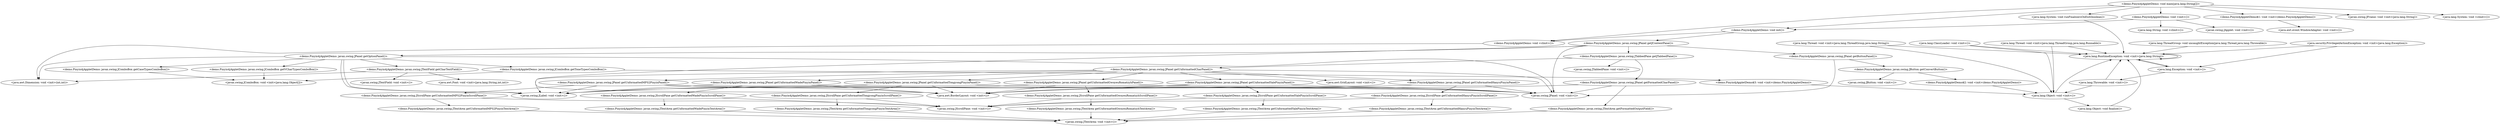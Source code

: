 digraph CallGraph {
"<demo.Pinyin4jAppletDemo: void main(java.lang.String[])>" -> "<demo.Pinyin4jAppletDemo: void <clinit>()>";
"<demo.Pinyin4jAppletDemo: void main(java.lang.String[])>" -> "<demo.Pinyin4jAppletDemo$1: void <init>(demo.Pinyin4jAppletDemo)>";
"<demo.Pinyin4jAppletDemo: void main(java.lang.String[])>" -> "<javax.swing.JFrame: void <init>(java.lang.String)>";
"<demo.Pinyin4jAppletDemo: void main(java.lang.String[])>" -> "<java.lang.System: void runFinalizersOnExit(boolean)>";
"<demo.Pinyin4jAppletDemo: void main(java.lang.String[])>" -> "<demo.Pinyin4jAppletDemo: void <init>()>";
"<demo.Pinyin4jAppletDemo: void main(java.lang.String[])>" -> "<java.lang.System: void <clinit>()>";
"<demo.Pinyin4jAppletDemo: void <clinit>()>" -> "<java.awt.Dimension: void <init>(int,int)>";
"<java.lang.ThreadGroup: void uncaughtException(java.lang.Thread,java.lang.Throwable)>" -> "<java.lang.RuntimeException: void <init>(java.lang.String)>";
"<java.lang.ClassLoader: void <init>()>" -> "<java.lang.Object: void <init>()>";
"<java.lang.ClassLoader: void <init>()>" -> "<java.lang.RuntimeException: void <init>(java.lang.String)>";
"<java.security.PrivilegedActionException: void <init>(java.lang.Exception)>" -> "<java.lang.Exception: void <init>()>";
"<java.security.PrivilegedActionException: void <init>(java.lang.Exception)>" -> "<java.lang.RuntimeException: void <init>(java.lang.String)>";
"<java.lang.Thread: void <init>(java.lang.ThreadGroup,java.lang.Runnable)>" -> "<java.lang.Object: void <init>()>";
"<java.lang.Thread: void <init>(java.lang.ThreadGroup,java.lang.Runnable)>" -> "<java.lang.RuntimeException: void <init>(java.lang.String)>";
"<java.lang.Thread: void <init>(java.lang.ThreadGroup,java.lang.String)>" -> "<java.lang.Object: void <init>()>";
"<java.lang.Thread: void <init>(java.lang.ThreadGroup,java.lang.String)>" -> "<java.lang.RuntimeException: void <init>(java.lang.String)>";
"<demo.Pinyin4jAppletDemo$1: void <init>(demo.Pinyin4jAppletDemo)>" -> "<java.awt.event.WindowAdapter: void <init>()>";
"<java.lang.System: void runFinalizersOnExit(boolean)>" -> "<java.lang.RuntimeException: void <init>(java.lang.String)>";
"<demo.Pinyin4jAppletDemo: void <init>()>" -> "<java.lang.String: void <clinit>()>";
"<demo.Pinyin4jAppletDemo: void <init>()>" -> "<javax.swing.JApplet: void <init>()>";
"<java.lang.RuntimeException: void <init>(java.lang.String)>" -> "<java.lang.Exception: void <init>()>";
"<java.lang.RuntimeException: void <init>(java.lang.String)>" -> "<java.lang.RuntimeException: void <init>(java.lang.String)>";
"<java.lang.Object: void <init>()>" -> "<java.lang.Object: void finalize()>";
"<java.lang.Object: void <init>()>" -> "<java.lang.RuntimeException: void <init>(java.lang.String)>";
"<java.lang.Exception: void <init>()>" -> "<java.lang.Throwable: void <init>()>";
"<java.lang.Exception: void <init>()>" -> "<java.lang.RuntimeException: void <init>(java.lang.String)>";
"<java.lang.Object: void finalize()>" -> "<java.lang.RuntimeException: void <init>(java.lang.String)>";
"<java.lang.Throwable: void <init>()>" -> "<java.lang.Object: void <init>()>";
"<java.lang.Throwable: void <init>()>" -> "<java.lang.RuntimeException: void <init>(java.lang.String)>";
"<demo.Pinyin4jAppletDemo: void main(java.lang.String[])>" -> "<demo.Pinyin4jAppletDemo: void init()>";
"<demo.Pinyin4jAppletDemo: void init()>" -> "<demo.Pinyin4jAppletDemo: void <clinit>()>";
"<demo.Pinyin4jAppletDemo: void init()>" -> "<demo.Pinyin4jAppletDemo: javax.swing.JPanel getJContentPane()>";
"<demo.Pinyin4jAppletDemo: javax.swing.JPanel getJContentPane()>" -> "<javax.swing.JPanel: void <init>()>";
"<demo.Pinyin4jAppletDemo: javax.swing.JPanel getJContentPane()>" -> "<demo.Pinyin4jAppletDemo: javax.swing.JPanel getButtonPanel()>";
"<demo.Pinyin4jAppletDemo: javax.swing.JPanel getJContentPane()>" -> "<demo.Pinyin4jAppletDemo: javax.swing.JPanel getOptionPanel()>";
"<demo.Pinyin4jAppletDemo: javax.swing.JPanel getJContentPane()>" -> "<demo.Pinyin4jAppletDemo: javax.swing.JTabbedPane getJTabbedPane()>";
"<demo.Pinyin4jAppletDemo: javax.swing.JPanel getJContentPane()>" -> "<java.awt.BorderLayout: void <init>()>";
"<demo.Pinyin4jAppletDemo: javax.swing.JPanel getButtonPanel()>" -> "<javax.swing.JPanel: void <init>()>";
"<demo.Pinyin4jAppletDemo: javax.swing.JPanel getButtonPanel()>" -> "<demo.Pinyin4jAppletDemo: javax.swing.JButton getConvertButton()>";
"<demo.Pinyin4jAppletDemo: javax.swing.JPanel getOptionPanel()>" -> "<javax.swing.JLabel: void <init>()>";
"<demo.Pinyin4jAppletDemo: javax.swing.JPanel getOptionPanel()>" -> "<demo.Pinyin4jAppletDemo: javax.swing.JComboBox getCaseTypesComboBox()>";
"<demo.Pinyin4jAppletDemo: javax.swing.JPanel getOptionPanel()>" -> "<demo.Pinyin4jAppletDemo: javax.swing.JComboBox getVCharTypesComboBox()>";
"<demo.Pinyin4jAppletDemo: javax.swing.JPanel getOptionPanel()>" -> "<demo.Pinyin4jAppletDemo: javax.swing.JComboBox getToneTypesComboBox()>";
"<demo.Pinyin4jAppletDemo: javax.swing.JPanel getOptionPanel()>" -> "<demo.Pinyin4jAppletDemo: javax.swing.JTextField getCharTextField()>";
"<demo.Pinyin4jAppletDemo: javax.swing.JPanel getOptionPanel()>" -> "<java.awt.Dimension: void <init>(int,int)>";
"<demo.Pinyin4jAppletDemo: javax.swing.JPanel getOptionPanel()>" -> "<javax.swing.JPanel: void <init>()>";
"<demo.Pinyin4jAppletDemo: javax.swing.JPanel getOptionPanel()>" -> "<javax.swing.JLabel: void <init>()>";
"<demo.Pinyin4jAppletDemo: javax.swing.JTabbedPane getJTabbedPane()>" -> "<javax.swing.JTabbedPane: void <init>()>";
"<demo.Pinyin4jAppletDemo: javax.swing.JTabbedPane getJTabbedPane()>" -> "<demo.Pinyin4jAppletDemo: javax.swing.JPanel getFormattedCharPanel()>";
"<demo.Pinyin4jAppletDemo: javax.swing.JTabbedPane getJTabbedPane()>" -> "<demo.Pinyin4jAppletDemo: javax.swing.JPanel getUnformattedCharPanel()>";
"<demo.Pinyin4jAppletDemo: javax.swing.JButton getConvertButton()>" -> "<javax.swing.JButton: void <init>()>";
"<demo.Pinyin4jAppletDemo: javax.swing.JButton getConvertButton()>" -> "<demo.Pinyin4jAppletDemo$2: void <init>(demo.Pinyin4jAppletDemo)>";
"<demo.Pinyin4jAppletDemo: javax.swing.JComboBox getCaseTypesComboBox()>" -> "<javax.swing.JComboBox: void <init>(java.lang.Object[])>";
"<demo.Pinyin4jAppletDemo: javax.swing.JComboBox getVCharTypesComboBox()>" -> "<javax.swing.JComboBox: void <init>(java.lang.Object[])>";
"<demo.Pinyin4jAppletDemo: javax.swing.JComboBox getToneTypesComboBox()>" -> "<javax.swing.JComboBox: void <init>(java.lang.Object[])>";
"<demo.Pinyin4jAppletDemo: javax.swing.JComboBox getToneTypesComboBox()>" -> "<demo.Pinyin4jAppletDemo$3: void <init>(demo.Pinyin4jAppletDemo)>";
"<demo.Pinyin4jAppletDemo: javax.swing.JTextField getCharTextField()>" -> "<javax.swing.JTextField: void <init>()>";
"<demo.Pinyin4jAppletDemo: javax.swing.JTextField getCharTextField()>" -> "<java.awt.Dimension: void <init>(int,int)>";
"<demo.Pinyin4jAppletDemo: javax.swing.JTextField getCharTextField()>" -> "<java.awt.Font: void <init>(java.lang.String,int,int)>";
"<demo.Pinyin4jAppletDemo: javax.swing.JPanel getFormattedCharPanel()>" -> "<javax.swing.JPanel: void <init>()>";
"<demo.Pinyin4jAppletDemo: javax.swing.JPanel getFormattedCharPanel()>" -> "<demo.Pinyin4jAppletDemo: javax.swing.JTextArea getFormattedOutputField()>";
"<demo.Pinyin4jAppletDemo: javax.swing.JPanel getFormattedCharPanel()>" -> "<java.awt.BorderLayout: void <init>()>";
"<demo.Pinyin4jAppletDemo: javax.swing.JPanel getUnformattedCharPanel()>" -> "<javax.swing.JLabel: void <init>()>";
"<demo.Pinyin4jAppletDemo: javax.swing.JPanel getUnformattedCharPanel()>" -> "<demo.Pinyin4jAppletDemo: javax.swing.JPanel getUnformattedGwoyeuRomatzyhPanel()>";
"<demo.Pinyin4jAppletDemo: javax.swing.JPanel getUnformattedCharPanel()>" -> "<demo.Pinyin4jAppletDemo: javax.swing.JPanel getUnformattedYalePinyinPanel()>";
"<demo.Pinyin4jAppletDemo: javax.swing.JPanel getUnformattedCharPanel()>" -> "<demo.Pinyin4jAppletDemo: javax.swing.JPanel getUnformattedMPS2PinyinPanel()>";
"<demo.Pinyin4jAppletDemo: javax.swing.JPanel getUnformattedCharPanel()>" -> "<demo.Pinyin4jAppletDemo: javax.swing.JPanel getUnformattedWadePinyinPanel()>";
"<demo.Pinyin4jAppletDemo: javax.swing.JPanel getUnformattedCharPanel()>" -> "<demo.Pinyin4jAppletDemo: javax.swing.JPanel getUnformattedTongyongPinyinPanel()>";
"<demo.Pinyin4jAppletDemo: javax.swing.JPanel getUnformattedCharPanel()>" -> "<demo.Pinyin4jAppletDemo: javax.swing.JPanel getUnformattedHanyuPinyinPanel()>";
"<demo.Pinyin4jAppletDemo: javax.swing.JPanel getUnformattedCharPanel()>" -> "<javax.swing.JPanel: void <init>()>";
"<demo.Pinyin4jAppletDemo: javax.swing.JPanel getUnformattedCharPanel()>" -> "<java.awt.GridLayout: void <init>()>";
"<demo.Pinyin4jAppletDemo$2: void <init>(demo.Pinyin4jAppletDemo)>" -> "<java.lang.Object: void <init>()>";
"<demo.Pinyin4jAppletDemo$3: void <init>(demo.Pinyin4jAppletDemo)>" -> "<java.lang.Object: void <init>()>";
"<demo.Pinyin4jAppletDemo: javax.swing.JTextArea getFormattedOutputField()>" -> "<javax.swing.JTextArea: void <init>()>";
"<demo.Pinyin4jAppletDemo: javax.swing.JPanel getUnformattedGwoyeuRomatzyhPanel()>" -> "<javax.swing.JLabel: void <init>()>";
"<demo.Pinyin4jAppletDemo: javax.swing.JPanel getUnformattedGwoyeuRomatzyhPanel()>" -> "<demo.Pinyin4jAppletDemo: javax.swing.JScrollPane getUnformattedGwoyeuRomatzyhScrollPane()>";
"<demo.Pinyin4jAppletDemo: javax.swing.JPanel getUnformattedGwoyeuRomatzyhPanel()>" -> "<java.awt.BorderLayout: void <init>()>";
"<demo.Pinyin4jAppletDemo: javax.swing.JPanel getUnformattedGwoyeuRomatzyhPanel()>" -> "<javax.swing.JPanel: void <init>()>";
"<demo.Pinyin4jAppletDemo: javax.swing.JPanel getUnformattedYalePinyinPanel()>" -> "<javax.swing.JLabel: void <init>()>";
"<demo.Pinyin4jAppletDemo: javax.swing.JPanel getUnformattedYalePinyinPanel()>" -> "<demo.Pinyin4jAppletDemo: javax.swing.JScrollPane getUnformattedYalePinyinScrollPane()>";
"<demo.Pinyin4jAppletDemo: javax.swing.JPanel getUnformattedYalePinyinPanel()>" -> "<java.awt.BorderLayout: void <init>()>";
"<demo.Pinyin4jAppletDemo: javax.swing.JPanel getUnformattedYalePinyinPanel()>" -> "<javax.swing.JPanel: void <init>()>";
"<demo.Pinyin4jAppletDemo: javax.swing.JPanel getUnformattedMPS2PinyinPanel()>" -> "<javax.swing.JLabel: void <init>()>";
"<demo.Pinyin4jAppletDemo: javax.swing.JPanel getUnformattedMPS2PinyinPanel()>" -> "<demo.Pinyin4jAppletDemo: javax.swing.JScrollPane getUnformattedMPS2PinyinScrollPane()>";
"<demo.Pinyin4jAppletDemo: javax.swing.JPanel getUnformattedMPS2PinyinPanel()>" -> "<java.awt.BorderLayout: void <init>()>";
"<demo.Pinyin4jAppletDemo: javax.swing.JPanel getUnformattedMPS2PinyinPanel()>" -> "<javax.swing.JPanel: void <init>()>";
"<demo.Pinyin4jAppletDemo: javax.swing.JPanel getUnformattedWadePinyinPanel()>" -> "<javax.swing.JLabel: void <init>()>";
"<demo.Pinyin4jAppletDemo: javax.swing.JPanel getUnformattedWadePinyinPanel()>" -> "<demo.Pinyin4jAppletDemo: javax.swing.JScrollPane getUnformattedWadePinyinScrollPane()>";
"<demo.Pinyin4jAppletDemo: javax.swing.JPanel getUnformattedWadePinyinPanel()>" -> "<java.awt.BorderLayout: void <init>()>";
"<demo.Pinyin4jAppletDemo: javax.swing.JPanel getUnformattedWadePinyinPanel()>" -> "<javax.swing.JPanel: void <init>()>";
"<demo.Pinyin4jAppletDemo: javax.swing.JPanel getUnformattedTongyongPinyinPanel()>" -> "<javax.swing.JLabel: void <init>()>";
"<demo.Pinyin4jAppletDemo: javax.swing.JPanel getUnformattedTongyongPinyinPanel()>" -> "<demo.Pinyin4jAppletDemo: javax.swing.JScrollPane getUnformattedTongyongPinyinScrollPane()>";
"<demo.Pinyin4jAppletDemo: javax.swing.JPanel getUnformattedTongyongPinyinPanel()>" -> "<java.awt.BorderLayout: void <init>()>";
"<demo.Pinyin4jAppletDemo: javax.swing.JPanel getUnformattedTongyongPinyinPanel()>" -> "<javax.swing.JPanel: void <init>()>";
"<demo.Pinyin4jAppletDemo: javax.swing.JPanel getUnformattedHanyuPinyinPanel()>" -> "<javax.swing.JPanel: void <init>()>";
"<demo.Pinyin4jAppletDemo: javax.swing.JPanel getUnformattedHanyuPinyinPanel()>" -> "<demo.Pinyin4jAppletDemo: javax.swing.JScrollPane getUnformattedHanyuPinyinScrollPane()>";
"<demo.Pinyin4jAppletDemo: javax.swing.JPanel getUnformattedHanyuPinyinPanel()>" -> "<java.awt.BorderLayout: void <init>()>";
"<demo.Pinyin4jAppletDemo: javax.swing.JScrollPane getUnformattedGwoyeuRomatzyhScrollPane()>" -> "<javax.swing.JScrollPane: void <init>()>";
"<demo.Pinyin4jAppletDemo: javax.swing.JScrollPane getUnformattedGwoyeuRomatzyhScrollPane()>" -> "<demo.Pinyin4jAppletDemo: javax.swing.JTextArea getUnformattedGwoyeuRomatzyhTextArea()>";
"<demo.Pinyin4jAppletDemo: javax.swing.JScrollPane getUnformattedYalePinyinScrollPane()>" -> "<javax.swing.JScrollPane: void <init>()>";
"<demo.Pinyin4jAppletDemo: javax.swing.JScrollPane getUnformattedYalePinyinScrollPane()>" -> "<demo.Pinyin4jAppletDemo: javax.swing.JTextArea getUnformattedYalePinyinTextArea()>";
"<demo.Pinyin4jAppletDemo: javax.swing.JScrollPane getUnformattedMPS2PinyinScrollPane()>" -> "<javax.swing.JScrollPane: void <init>()>";
"<demo.Pinyin4jAppletDemo: javax.swing.JScrollPane getUnformattedMPS2PinyinScrollPane()>" -> "<demo.Pinyin4jAppletDemo: javax.swing.JTextArea getUnformattedMPS2PinyinTextArea()>";
"<demo.Pinyin4jAppletDemo: javax.swing.JScrollPane getUnformattedWadePinyinScrollPane()>" -> "<javax.swing.JScrollPane: void <init>()>";
"<demo.Pinyin4jAppletDemo: javax.swing.JScrollPane getUnformattedWadePinyinScrollPane()>" -> "<demo.Pinyin4jAppletDemo: javax.swing.JTextArea getUnformattedWadePinyinTextArea()>";
"<demo.Pinyin4jAppletDemo: javax.swing.JScrollPane getUnformattedTongyongPinyinScrollPane()>" -> "<javax.swing.JScrollPane: void <init>()>";
"<demo.Pinyin4jAppletDemo: javax.swing.JScrollPane getUnformattedTongyongPinyinScrollPane()>" -> "<demo.Pinyin4jAppletDemo: javax.swing.JTextArea getUnformattedTongyongPinyinTextArea()>";
"<demo.Pinyin4jAppletDemo: javax.swing.JScrollPane getUnformattedHanyuPinyinScrollPane()>" -> "<javax.swing.JScrollPane: void <init>()>";
"<demo.Pinyin4jAppletDemo: javax.swing.JScrollPane getUnformattedHanyuPinyinScrollPane()>" -> "<demo.Pinyin4jAppletDemo: javax.swing.JTextArea getUnformattedHanyuPinyinTextArea()>";
"<demo.Pinyin4jAppletDemo: javax.swing.JTextArea getUnformattedGwoyeuRomatzyhTextArea()>" -> "<javax.swing.JTextArea: void <init>()>";
"<demo.Pinyin4jAppletDemo: javax.swing.JTextArea getUnformattedYalePinyinTextArea()>" -> "<javax.swing.JTextArea: void <init>()>";
"<demo.Pinyin4jAppletDemo: javax.swing.JTextArea getUnformattedMPS2PinyinTextArea()>" -> "<javax.swing.JTextArea: void <init>()>";
"<demo.Pinyin4jAppletDemo: javax.swing.JTextArea getUnformattedWadePinyinTextArea()>" -> "<javax.swing.JTextArea: void <init>()>";
"<demo.Pinyin4jAppletDemo: javax.swing.JTextArea getUnformattedTongyongPinyinTextArea()>" -> "<javax.swing.JTextArea: void <init>()>";
"<demo.Pinyin4jAppletDemo: javax.swing.JTextArea getUnformattedHanyuPinyinTextArea()>" -> "<javax.swing.JTextArea: void <init>()>";
"<demo.Pinyin4jAppletDemo: void <init>()>" -> "<demo.Pinyin4jAppletDemo: void init()>";
}
